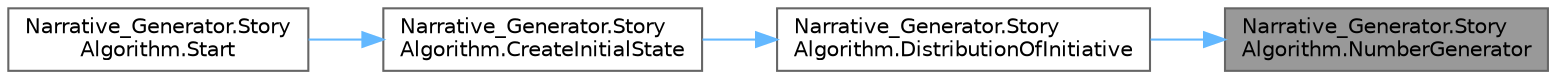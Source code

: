 digraph "Narrative_Generator.StoryAlgorithm.NumberGenerator"
{
 // LATEX_PDF_SIZE
  bgcolor="transparent";
  edge [fontname=Helvetica,fontsize=10,labelfontname=Helvetica,labelfontsize=10];
  node [fontname=Helvetica,fontsize=10,shape=box,height=0.2,width=0.4];
  rankdir="RL";
  Node1 [label="Narrative_Generator.Story\lAlgorithm.NumberGenerator",height=0.2,width=0.4,color="gray40", fillcolor="grey60", style="filled", fontcolor="black",tooltip="A method that implements a random number generator, in the range 0 through 99, that returns a set of ..."];
  Node1 -> Node2 [dir="back",color="steelblue1",style="solid"];
  Node2 [label="Narrative_Generator.Story\lAlgorithm.DistributionOfInitiative",height=0.2,width=0.4,color="grey40", fillcolor="white", style="filled",URL="$class_narrative___generator_1_1_story_algorithm.html#a1f19eb358e7db2874cc33f6e0598239c",tooltip="A method that determines of agents' initiative. The higher the score, the lower the agent will be in ..."];
  Node2 -> Node3 [dir="back",color="steelblue1",style="solid"];
  Node3 [label="Narrative_Generator.Story\lAlgorithm.CreateInitialState",height=0.2,width=0.4,color="grey40", fillcolor="white", style="filled",URL="$class_narrative___generator_1_1_story_algorithm.html#ae4b5d3307d83ac01751624e9bfea9406",tooltip="A method that creates an initial state of the world based on user preferences."];
  Node3 -> Node4 [dir="back",color="steelblue1",style="solid"];
  Node4 [label="Narrative_Generator.Story\lAlgorithm.Start",height=0.2,width=0.4,color="grey40", fillcolor="white", style="filled",URL="$class_narrative___generator_1_1_story_algorithm.html#a84193cf4bd94e0c652a31dbb175214d1",tooltip="Method is an entry point that controls the operation of the algorithm (the sequence of launching othe..."];
}
